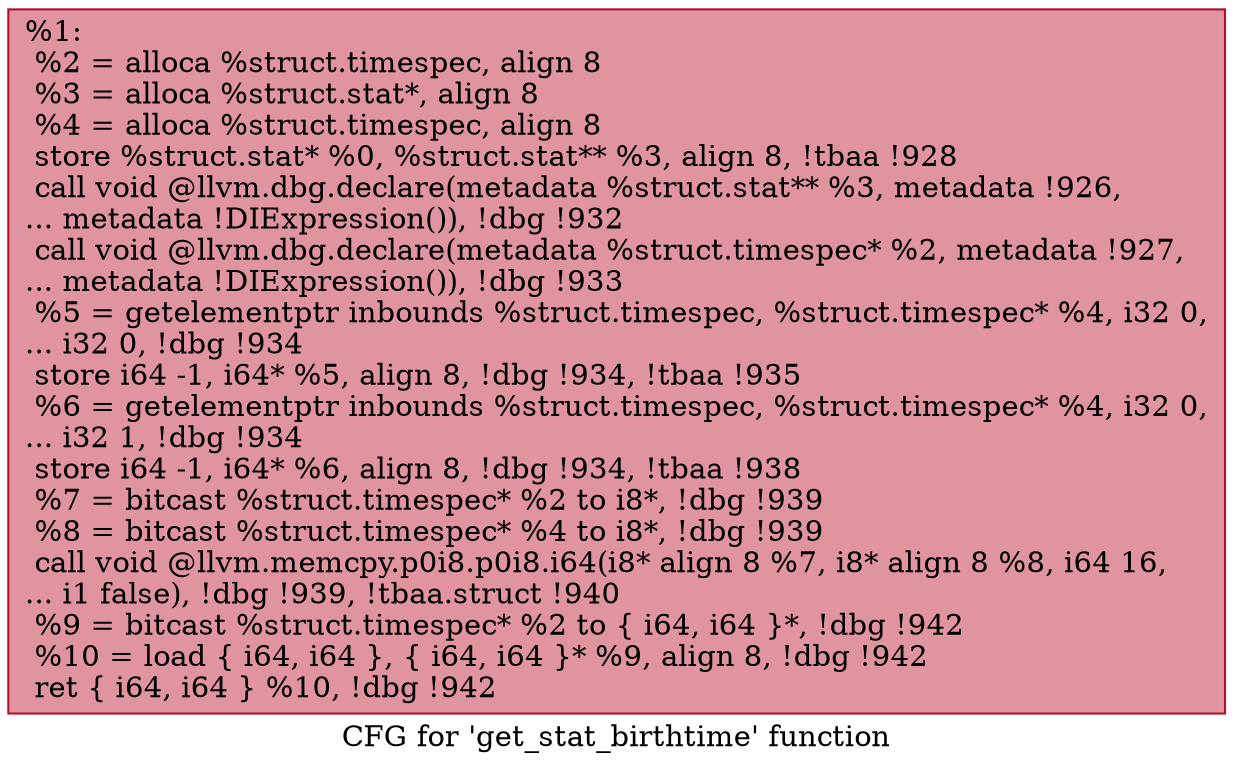 digraph "CFG for 'get_stat_birthtime' function" {
	label="CFG for 'get_stat_birthtime' function";

	Node0x1dbba30 [shape=record,color="#b70d28ff", style=filled, fillcolor="#b70d2870",label="{%1:\l  %2 = alloca %struct.timespec, align 8\l  %3 = alloca %struct.stat*, align 8\l  %4 = alloca %struct.timespec, align 8\l  store %struct.stat* %0, %struct.stat** %3, align 8, !tbaa !928\l  call void @llvm.dbg.declare(metadata %struct.stat** %3, metadata !926,\l... metadata !DIExpression()), !dbg !932\l  call void @llvm.dbg.declare(metadata %struct.timespec* %2, metadata !927,\l... metadata !DIExpression()), !dbg !933\l  %5 = getelementptr inbounds %struct.timespec, %struct.timespec* %4, i32 0,\l... i32 0, !dbg !934\l  store i64 -1, i64* %5, align 8, !dbg !934, !tbaa !935\l  %6 = getelementptr inbounds %struct.timespec, %struct.timespec* %4, i32 0,\l... i32 1, !dbg !934\l  store i64 -1, i64* %6, align 8, !dbg !934, !tbaa !938\l  %7 = bitcast %struct.timespec* %2 to i8*, !dbg !939\l  %8 = bitcast %struct.timespec* %4 to i8*, !dbg !939\l  call void @llvm.memcpy.p0i8.p0i8.i64(i8* align 8 %7, i8* align 8 %8, i64 16,\l... i1 false), !dbg !939, !tbaa.struct !940\l  %9 = bitcast %struct.timespec* %2 to \{ i64, i64 \}*, !dbg !942\l  %10 = load \{ i64, i64 \}, \{ i64, i64 \}* %9, align 8, !dbg !942\l  ret \{ i64, i64 \} %10, !dbg !942\l}"];
}
